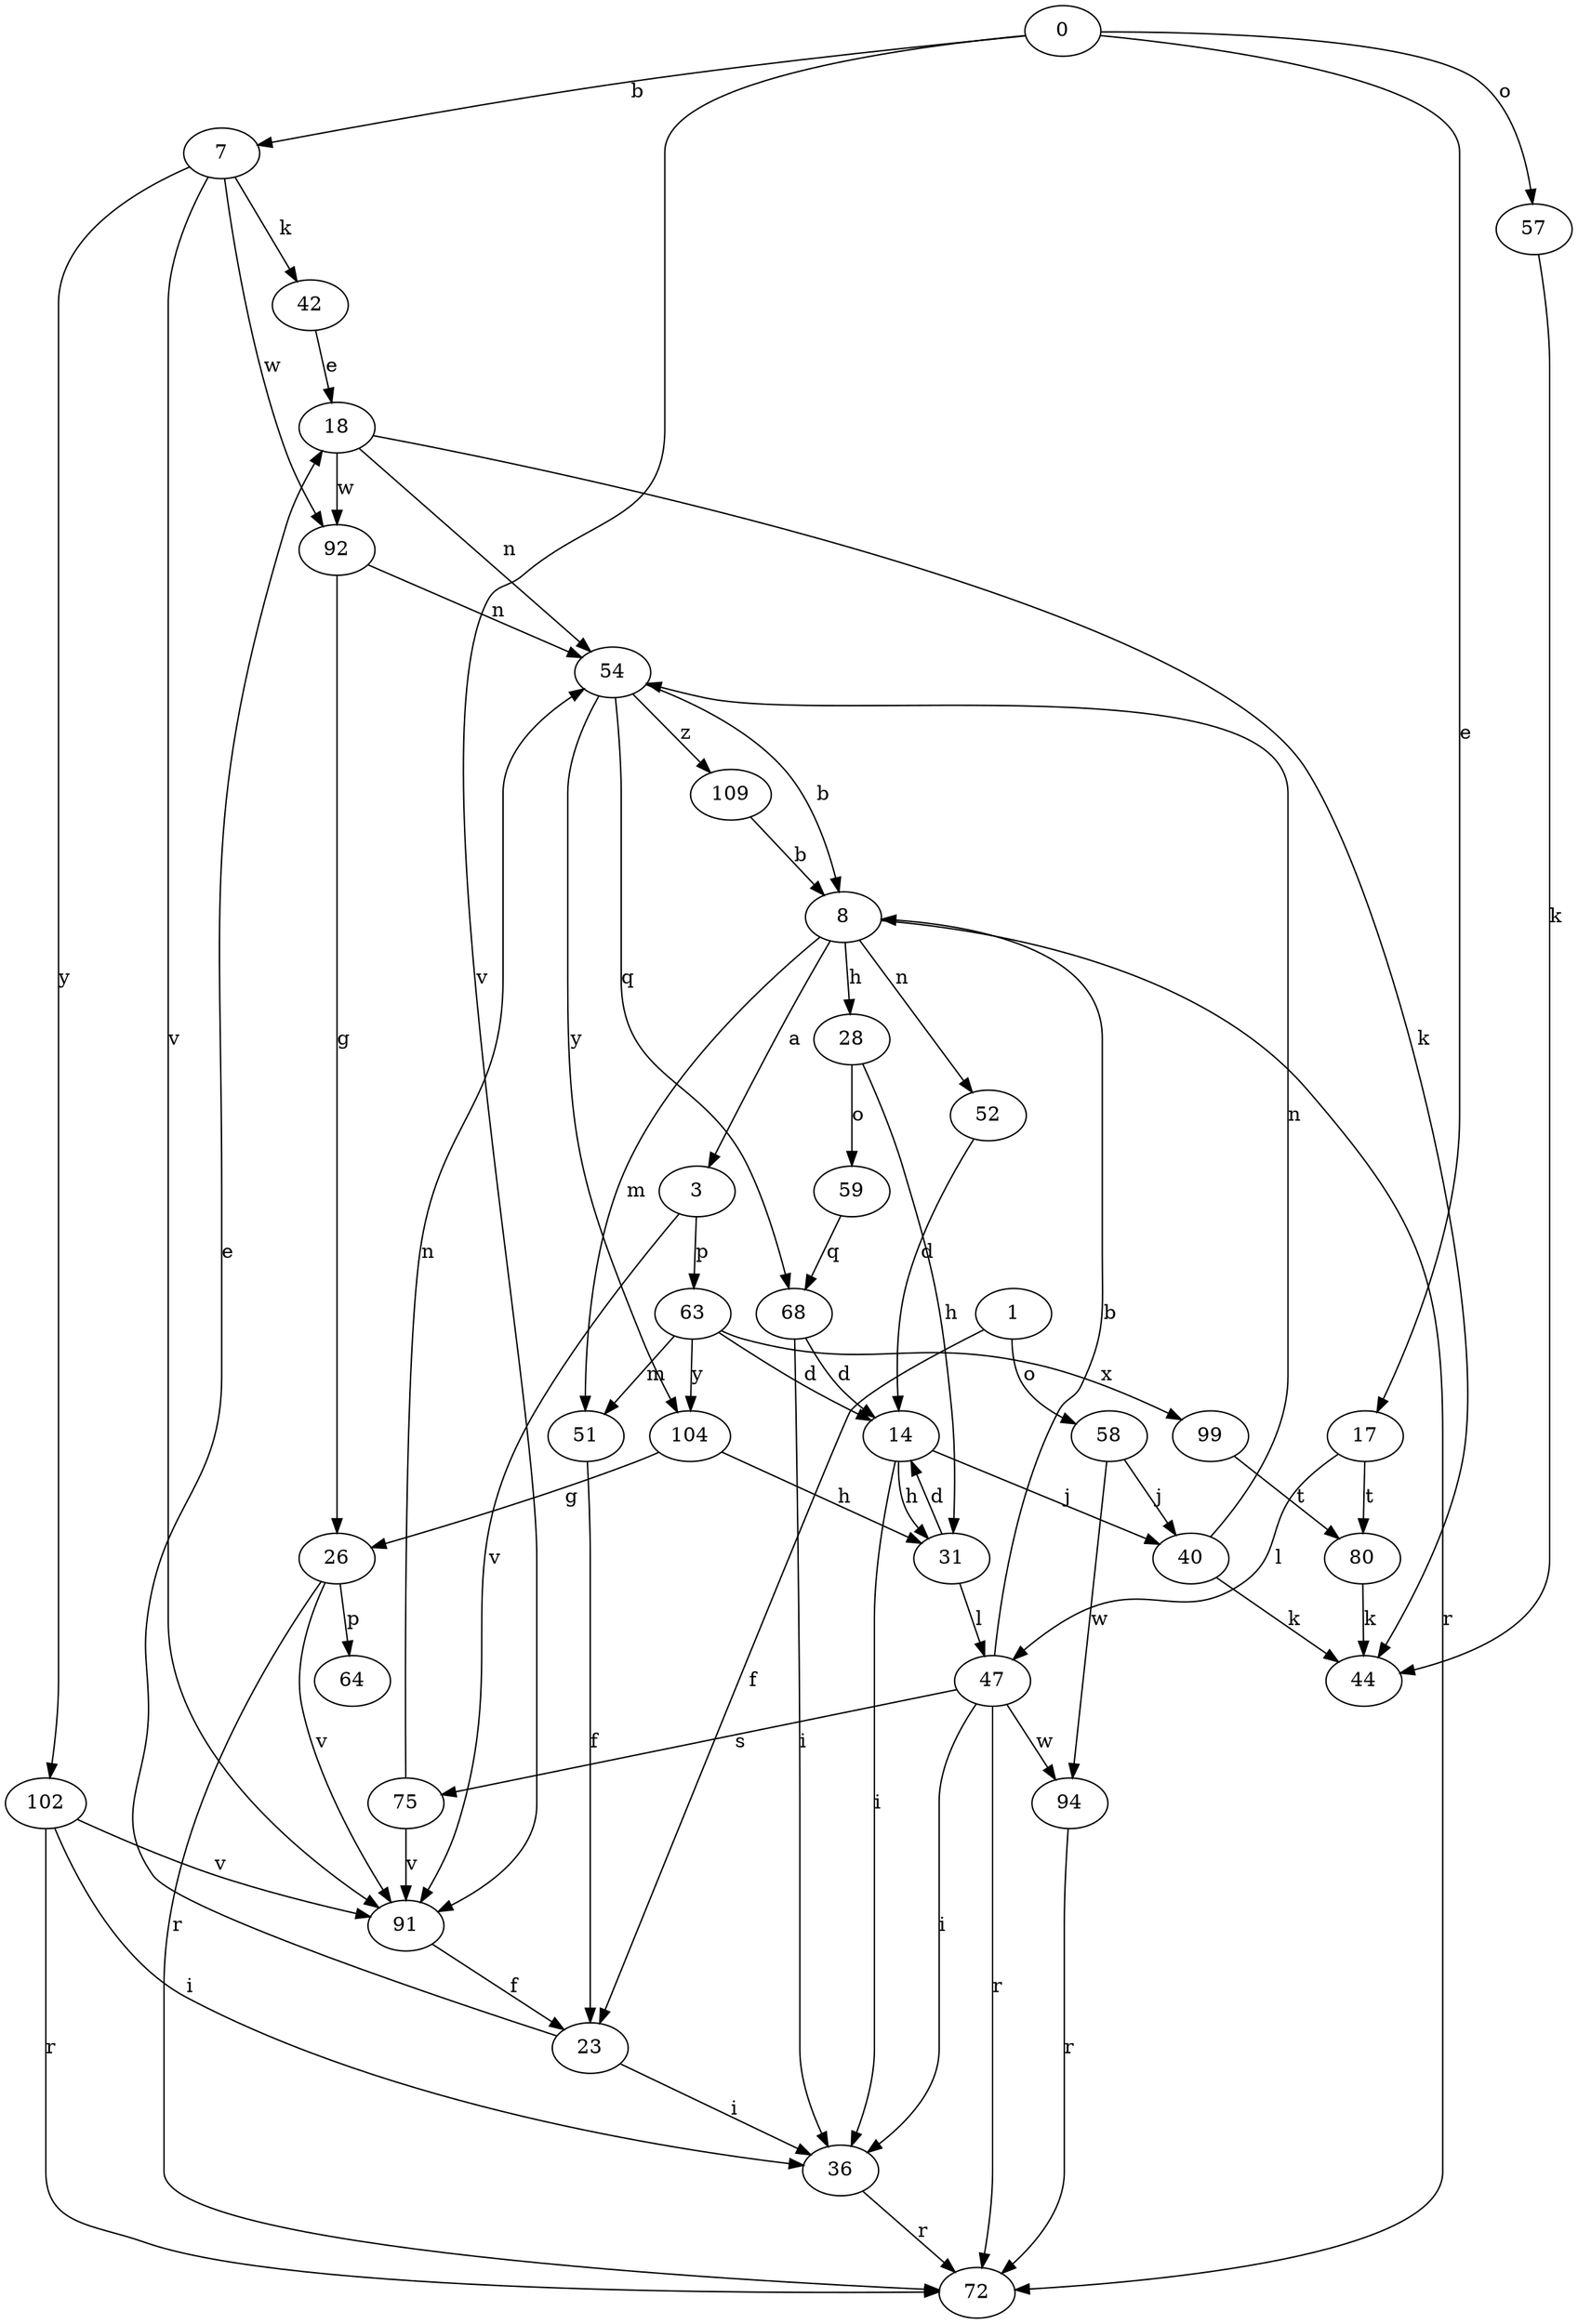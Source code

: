 strict digraph  {
0;
1;
3;
7;
8;
14;
17;
18;
23;
26;
28;
31;
36;
40;
42;
44;
47;
51;
52;
54;
57;
58;
59;
63;
64;
68;
72;
75;
80;
91;
92;
94;
99;
102;
104;
109;
0 -> 7  [label=b];
0 -> 17  [label=e];
0 -> 57  [label=o];
0 -> 91  [label=v];
1 -> 23  [label=f];
1 -> 58  [label=o];
3 -> 63  [label=p];
3 -> 91  [label=v];
7 -> 42  [label=k];
7 -> 91  [label=v];
7 -> 92  [label=w];
7 -> 102  [label=y];
8 -> 3  [label=a];
8 -> 28  [label=h];
8 -> 51  [label=m];
8 -> 52  [label=n];
8 -> 72  [label=r];
14 -> 31  [label=h];
14 -> 36  [label=i];
14 -> 40  [label=j];
17 -> 47  [label=l];
17 -> 80  [label=t];
18 -> 44  [label=k];
18 -> 54  [label=n];
18 -> 92  [label=w];
23 -> 18  [label=e];
23 -> 36  [label=i];
26 -> 64  [label=p];
26 -> 72  [label=r];
26 -> 91  [label=v];
28 -> 31  [label=h];
28 -> 59  [label=o];
31 -> 14  [label=d];
31 -> 47  [label=l];
36 -> 72  [label=r];
40 -> 44  [label=k];
40 -> 54  [label=n];
42 -> 18  [label=e];
47 -> 8  [label=b];
47 -> 36  [label=i];
47 -> 72  [label=r];
47 -> 75  [label=s];
47 -> 94  [label=w];
51 -> 23  [label=f];
52 -> 14  [label=d];
54 -> 8  [label=b];
54 -> 68  [label=q];
54 -> 104  [label=y];
54 -> 109  [label=z];
57 -> 44  [label=k];
58 -> 40  [label=j];
58 -> 94  [label=w];
59 -> 68  [label=q];
63 -> 14  [label=d];
63 -> 51  [label=m];
63 -> 99  [label=x];
63 -> 104  [label=y];
68 -> 14  [label=d];
68 -> 36  [label=i];
75 -> 54  [label=n];
75 -> 91  [label=v];
80 -> 44  [label=k];
91 -> 23  [label=f];
92 -> 26  [label=g];
92 -> 54  [label=n];
94 -> 72  [label=r];
99 -> 80  [label=t];
102 -> 36  [label=i];
102 -> 72  [label=r];
102 -> 91  [label=v];
104 -> 26  [label=g];
104 -> 31  [label=h];
109 -> 8  [label=b];
}

